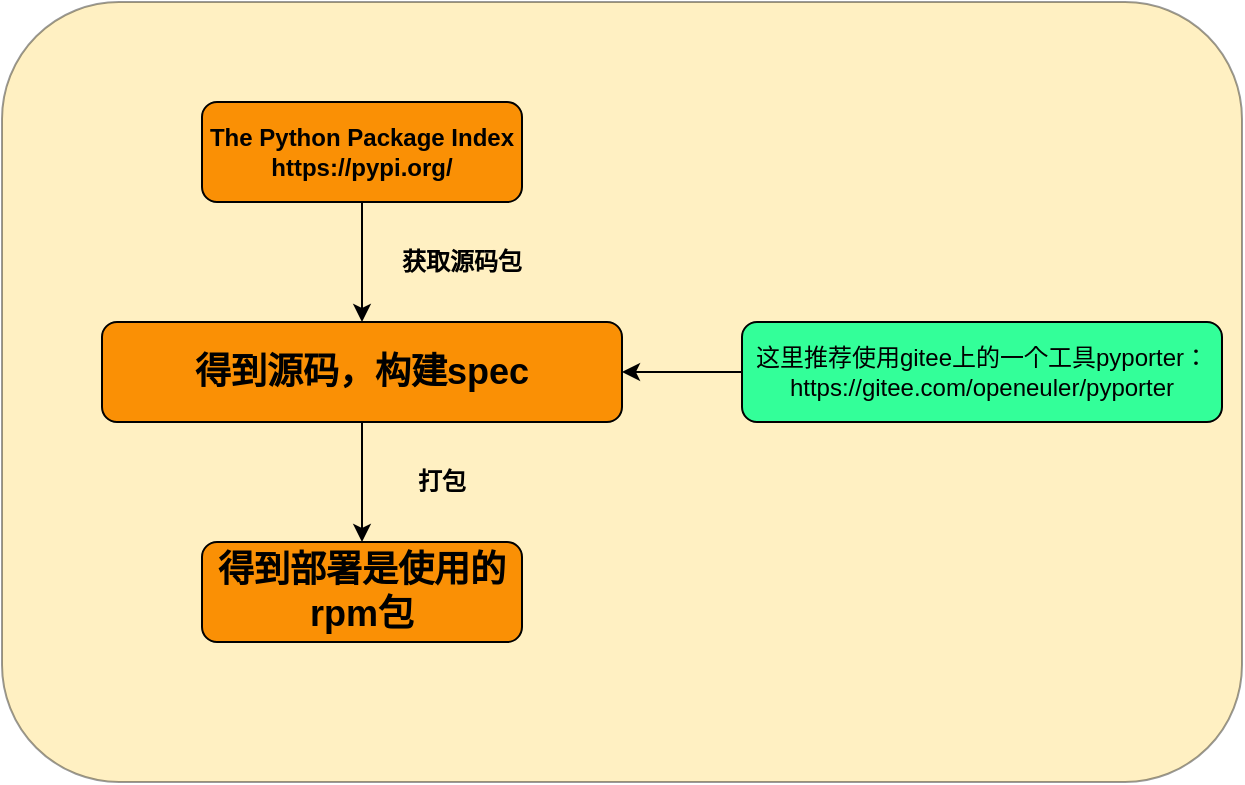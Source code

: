 <mxfile version="14.0.1" type="device"><diagram id="oCPKOf62PZZ03pC5Vh0W" name="第 1 页"><mxGraphModel dx="946" dy="589" grid="1" gridSize="10" guides="1" tooltips="1" connect="1" arrows="1" fold="1" page="1" pageScale="1" pageWidth="3300" pageHeight="2339" math="0" shadow="0"><root><mxCell id="0"/><mxCell id="1" parent="0"/><mxCell id="Qwk_5OrAwhU0DJyq4LTL-12" value="" style="rounded=1;whiteSpace=wrap;html=1;opacity=40;fillColor=#FFD966;" vertex="1" parent="1"><mxGeometry x="370" y="50" width="620" height="390" as="geometry"/></mxCell><mxCell id="Qwk_5OrAwhU0DJyq4LTL-5" style="edgeStyle=orthogonalEdgeStyle;rounded=0;orthogonalLoop=1;jettySize=auto;html=1;entryX=0.5;entryY=0;entryDx=0;entryDy=0;" edge="1" parent="1" source="Qwk_5OrAwhU0DJyq4LTL-1" target="Qwk_5OrAwhU0DJyq4LTL-3"><mxGeometry relative="1" as="geometry"/></mxCell><mxCell id="Qwk_5OrAwhU0DJyq4LTL-1" value="&lt;b&gt;The Python Package Index&lt;br&gt;https://pypi.org/&lt;/b&gt;" style="rounded=1;whiteSpace=wrap;html=1;fillColor=#FA9005;" vertex="1" parent="1"><mxGeometry x="470" y="100" width="160" height="50" as="geometry"/></mxCell><mxCell id="Qwk_5OrAwhU0DJyq4LTL-6" style="edgeStyle=orthogonalEdgeStyle;rounded=0;orthogonalLoop=1;jettySize=auto;html=1;entryX=0.5;entryY=0;entryDx=0;entryDy=0;" edge="1" parent="1" source="Qwk_5OrAwhU0DJyq4LTL-3" target="Qwk_5OrAwhU0DJyq4LTL-4"><mxGeometry relative="1" as="geometry"/></mxCell><mxCell id="Qwk_5OrAwhU0DJyq4LTL-3" value="&lt;b&gt;&lt;font style=&quot;font-size: 18px&quot;&gt;得到源码，构建spec&lt;/font&gt;&lt;/b&gt;" style="rounded=1;whiteSpace=wrap;html=1;fillColor=#FA9005;" vertex="1" parent="1"><mxGeometry x="420" y="210" width="260" height="50" as="geometry"/></mxCell><mxCell id="Qwk_5OrAwhU0DJyq4LTL-4" value="&lt;b&gt;&lt;font style=&quot;font-size: 18px&quot;&gt;得到部署是使用的rpm包&lt;/font&gt;&lt;/b&gt;" style="rounded=1;whiteSpace=wrap;html=1;fillColor=#FA9005;" vertex="1" parent="1"><mxGeometry x="470" y="320" width="160" height="50" as="geometry"/></mxCell><mxCell id="Qwk_5OrAwhU0DJyq4LTL-9" style="edgeStyle=orthogonalEdgeStyle;rounded=0;orthogonalLoop=1;jettySize=auto;html=1;entryX=1;entryY=0.5;entryDx=0;entryDy=0;" edge="1" parent="1" source="Qwk_5OrAwhU0DJyq4LTL-8" target="Qwk_5OrAwhU0DJyq4LTL-3"><mxGeometry relative="1" as="geometry"/></mxCell><mxCell id="Qwk_5OrAwhU0DJyq4LTL-8" value="这里推荐使用gitee上的一个工具pyporter：https://gitee.com/openeuler/pyporter" style="rounded=1;whiteSpace=wrap;html=1;fillColor=#33FF99;" vertex="1" parent="1"><mxGeometry x="740" y="210" width="240" height="50" as="geometry"/></mxCell><mxCell id="Qwk_5OrAwhU0DJyq4LTL-10" value="&lt;b&gt;获取源码包&lt;/b&gt;" style="text;html=1;strokeColor=none;fillColor=none;align=center;verticalAlign=middle;whiteSpace=wrap;rounded=0;" vertex="1" parent="1"><mxGeometry x="560" y="170" width="80" height="20" as="geometry"/></mxCell><mxCell id="Qwk_5OrAwhU0DJyq4LTL-11" value="&lt;b&gt;打包&lt;/b&gt;" style="text;html=1;strokeColor=none;fillColor=none;align=center;verticalAlign=middle;whiteSpace=wrap;rounded=0;" vertex="1" parent="1"><mxGeometry x="570" y="280" width="40" height="20" as="geometry"/></mxCell></root></mxGraphModel></diagram></mxfile>